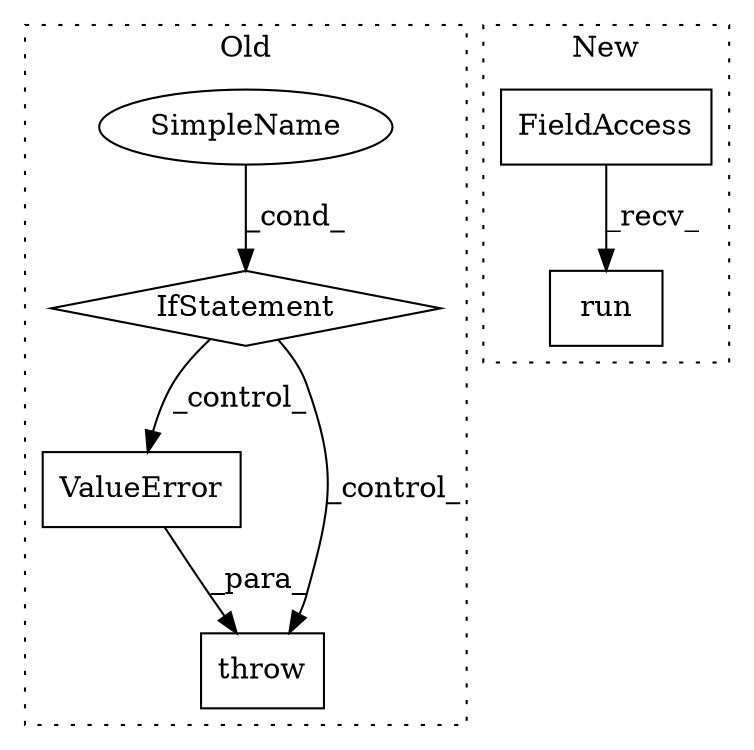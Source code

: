 digraph G {
subgraph cluster0 {
1 [label="ValueError" a="32" s="3791,3848" l="11,1" shape="box"];
3 [label="IfStatement" a="25" s="3604,3650" l="4,2" shape="diamond"];
4 [label="SimpleName" a="42" s="" l="" shape="ellipse"];
5 [label="throw" a="53" s="3785" l="6" shape="box"];
label = "Old";
style="dotted";
}
subgraph cluster1 {
2 [label="run" a="32" s="5204,5225" l="4,1" shape="box"];
6 [label="FieldAccess" a="22" s="5194" l="9" shape="box"];
label = "New";
style="dotted";
}
1 -> 5 [label="_para_"];
3 -> 5 [label="_control_"];
3 -> 1 [label="_control_"];
4 -> 3 [label="_cond_"];
6 -> 2 [label="_recv_"];
}